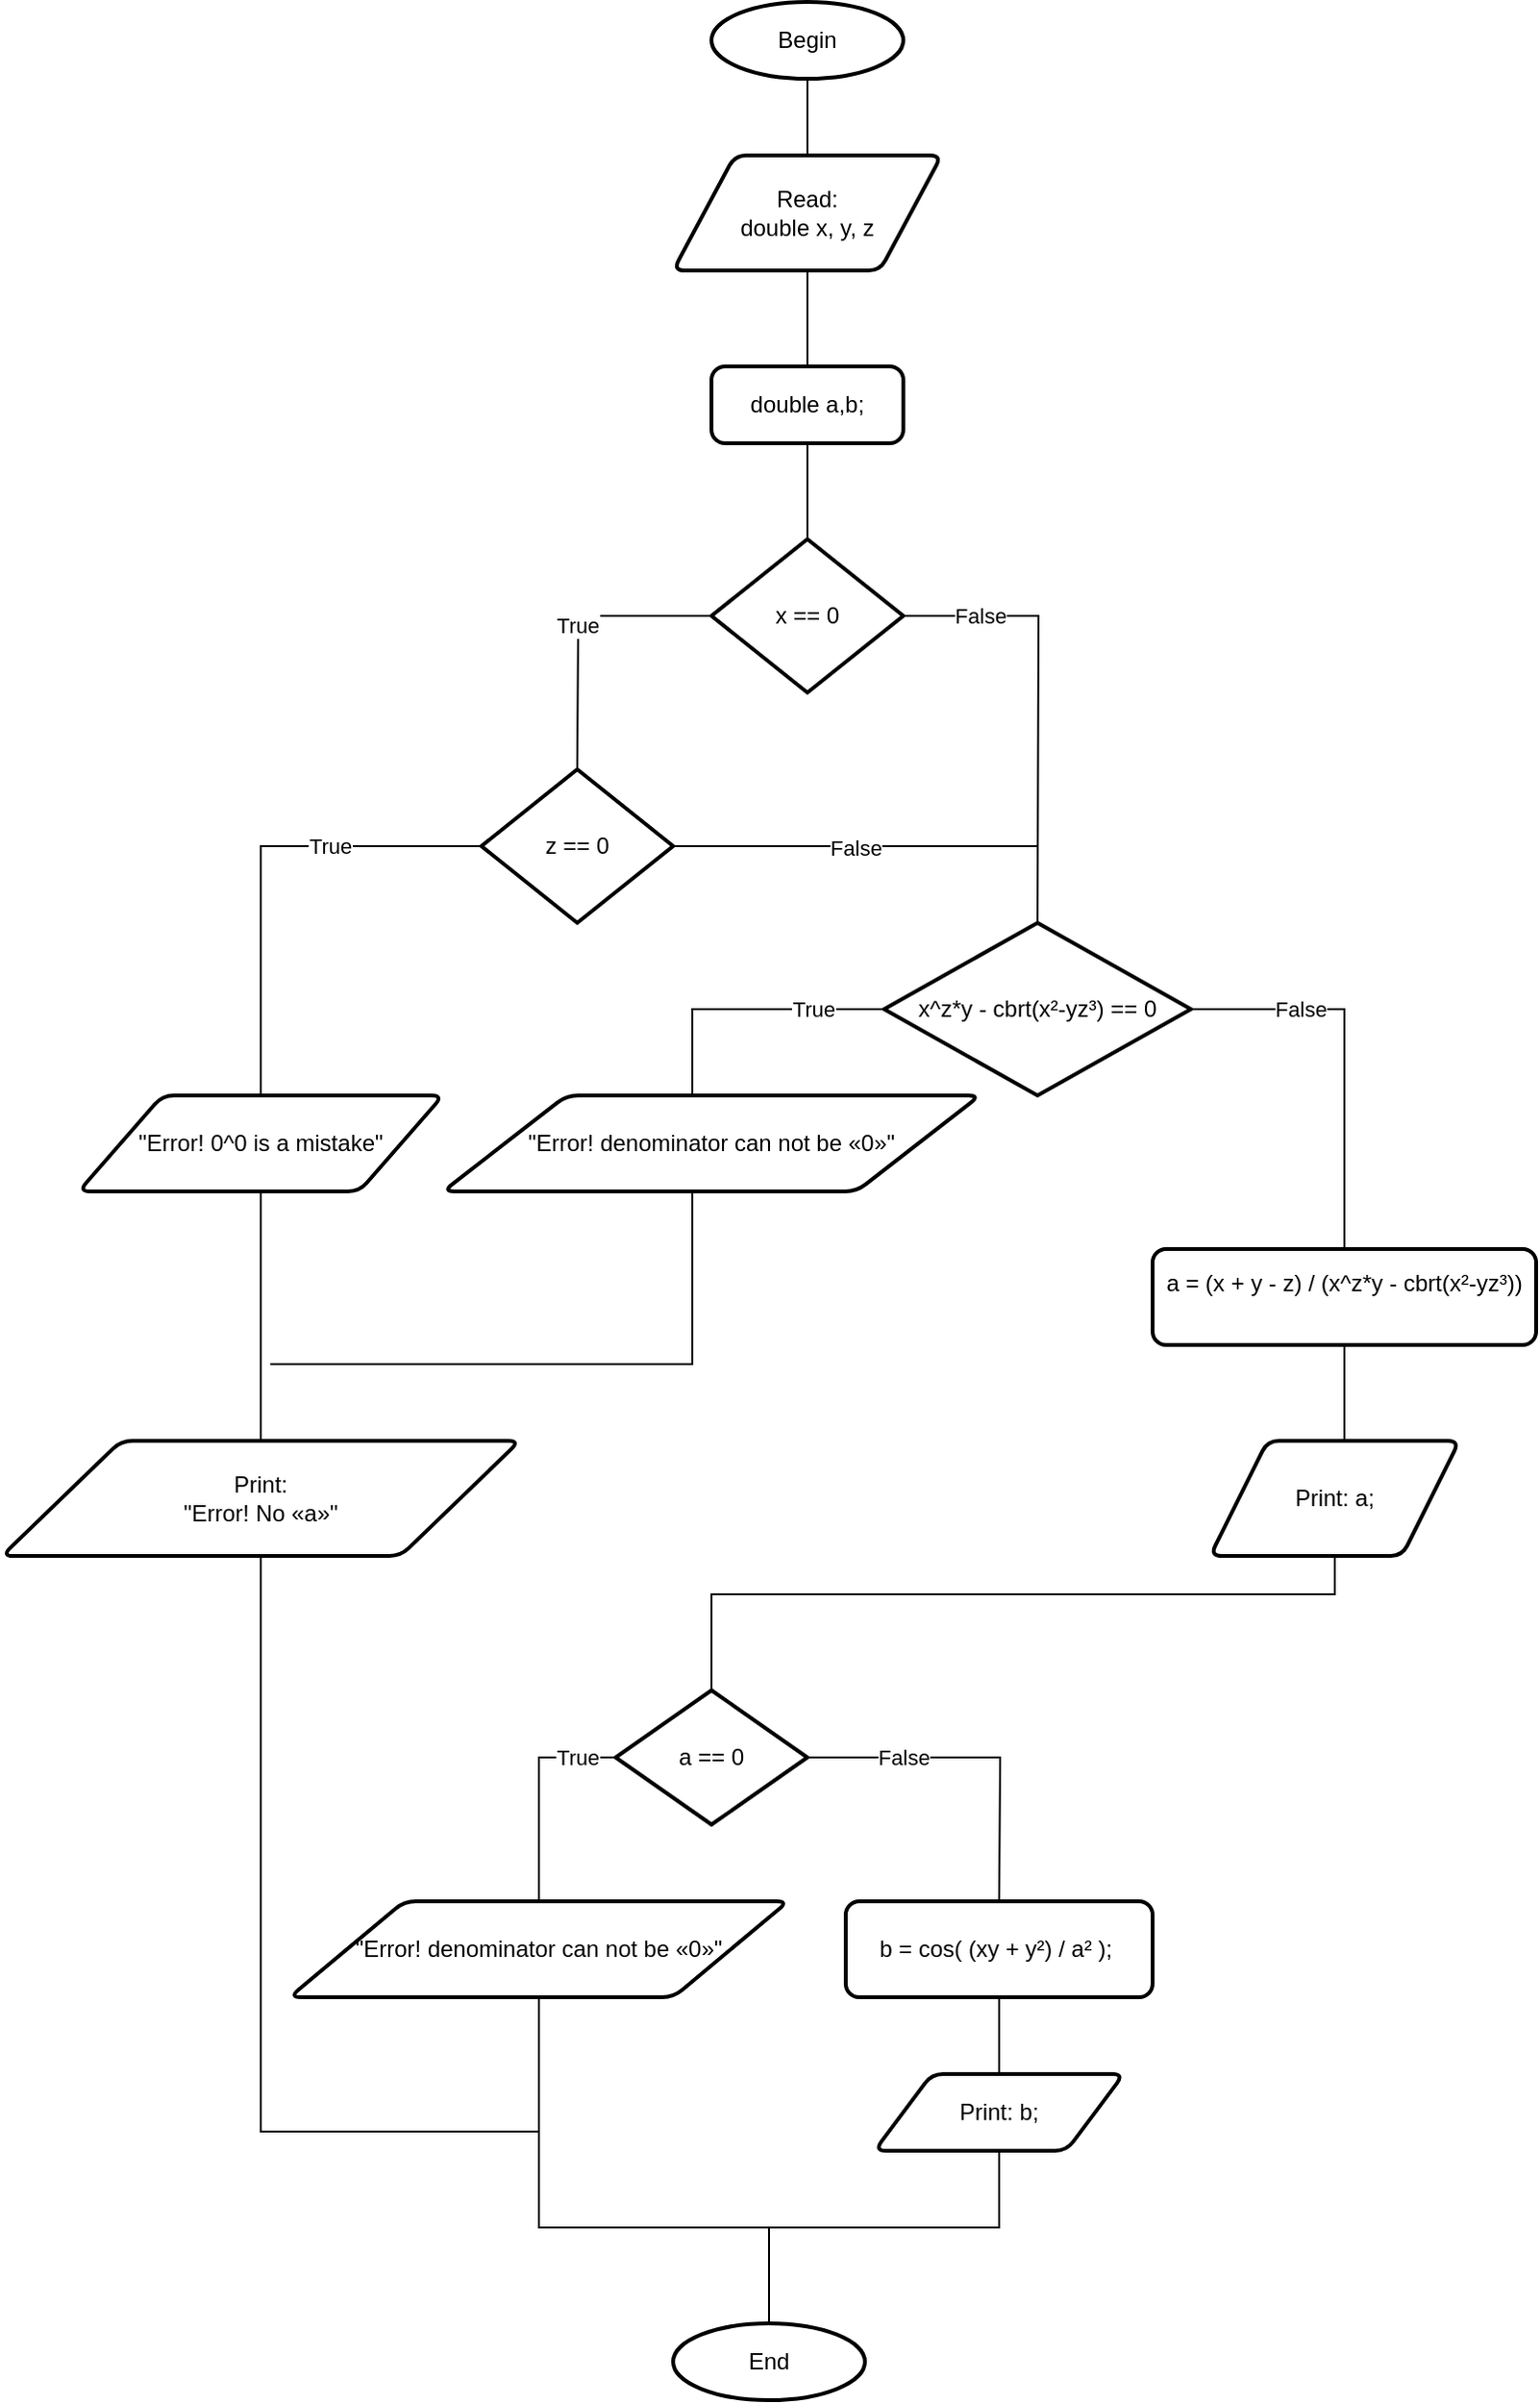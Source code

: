 <mxfile version="15.4.0" type="device" pages="2"><diagram id="rpO40xT4FaeFktKbrJfg" name="Завдання 1 (1)"><mxGraphModel dx="2076" dy="1214" grid="1" gridSize="10" guides="1" tooltips="1" connect="1" arrows="1" fold="1" page="1" pageScale="1" pageWidth="827" pageHeight="1169" math="0" shadow="0"><root><mxCell id="0"/><mxCell id="1" parent="0"/><mxCell id="z6weJ2VDVN67y5Y1R07Y-2" style="edgeStyle=orthogonalEdgeStyle;rounded=0;orthogonalLoop=1;jettySize=auto;html=1;endArrow=none;endFill=0;" edge="1" parent="1" source="z6weJ2VDVN67y5Y1R07Y-1"><mxGeometry relative="1" as="geometry"><mxPoint x="440" y="160" as="targetPoint"/></mxGeometry></mxCell><mxCell id="z6weJ2VDVN67y5Y1R07Y-1" value="Begin" style="strokeWidth=2;html=1;shape=mxgraph.flowchart.start_2;whiteSpace=wrap;" vertex="1" parent="1"><mxGeometry x="390" y="80" width="100" height="40" as="geometry"/></mxCell><mxCell id="z6weJ2VDVN67y5Y1R07Y-4" style="edgeStyle=orthogonalEdgeStyle;rounded=0;orthogonalLoop=1;jettySize=auto;html=1;endArrow=none;endFill=0;" edge="1" parent="1" source="z6weJ2VDVN67y5Y1R07Y-3"><mxGeometry relative="1" as="geometry"><mxPoint x="440" y="270" as="targetPoint"/></mxGeometry></mxCell><mxCell id="z6weJ2VDVN67y5Y1R07Y-3" value="Read:&lt;br&gt;double x, y, z" style="shape=parallelogram;html=1;strokeWidth=2;perimeter=parallelogramPerimeter;whiteSpace=wrap;rounded=1;arcSize=12;size=0.23;" vertex="1" parent="1"><mxGeometry x="370" y="160" width="140" height="60" as="geometry"/></mxCell><mxCell id="z6weJ2VDVN67y5Y1R07Y-8" style="edgeStyle=orthogonalEdgeStyle;rounded=0;orthogonalLoop=1;jettySize=auto;html=1;exitX=0.5;exitY=1;exitDx=0;exitDy=0;entryX=0.5;entryY=0;entryDx=0;entryDy=0;entryPerimeter=0;endArrow=none;endFill=0;" edge="1" parent="1" source="z6weJ2VDVN67y5Y1R07Y-5" target="z6weJ2VDVN67y5Y1R07Y-7"><mxGeometry relative="1" as="geometry"/></mxCell><mxCell id="z6weJ2VDVN67y5Y1R07Y-5" value="double a,b;" style="rounded=1;whiteSpace=wrap;html=1;absoluteArcSize=1;arcSize=14;strokeWidth=2;" vertex="1" parent="1"><mxGeometry x="390" y="270" width="100" height="40" as="geometry"/></mxCell><mxCell id="z6weJ2VDVN67y5Y1R07Y-9" value="False" style="edgeStyle=orthogonalEdgeStyle;rounded=0;orthogonalLoop=1;jettySize=auto;html=1;endArrow=none;endFill=0;" edge="1" parent="1" source="z6weJ2VDVN67y5Y1R07Y-7"><mxGeometry x="-0.652" relative="1" as="geometry"><mxPoint x="560" y="560" as="targetPoint"/><mxPoint as="offset"/></mxGeometry></mxCell><mxCell id="z6weJ2VDVN67y5Y1R07Y-10" value="True" style="edgeStyle=orthogonalEdgeStyle;rounded=0;orthogonalLoop=1;jettySize=auto;html=1;exitX=0;exitY=0.5;exitDx=0;exitDy=0;exitPerimeter=0;endArrow=none;endFill=0;" edge="1" parent="1" source="z6weJ2VDVN67y5Y1R07Y-7"><mxGeometry relative="1" as="geometry"><mxPoint x="320" y="480" as="targetPoint"/></mxGeometry></mxCell><mxCell id="z6weJ2VDVN67y5Y1R07Y-7" value="x == 0" style="strokeWidth=2;html=1;shape=mxgraph.flowchart.decision;whiteSpace=wrap;" vertex="1" parent="1"><mxGeometry x="390" y="360" width="100" height="80" as="geometry"/></mxCell><mxCell id="z6weJ2VDVN67y5Y1R07Y-12" value="False" style="edgeStyle=orthogonalEdgeStyle;rounded=0;orthogonalLoop=1;jettySize=auto;html=1;exitX=1;exitY=0.5;exitDx=0;exitDy=0;exitPerimeter=0;endArrow=none;endFill=0;" edge="1" parent="1" source="z6weJ2VDVN67y5Y1R07Y-11"><mxGeometry relative="1" as="geometry"><mxPoint x="560" y="520" as="targetPoint"/></mxGeometry></mxCell><mxCell id="z6weJ2VDVN67y5Y1R07Y-13" value="True" style="edgeStyle=orthogonalEdgeStyle;rounded=0;orthogonalLoop=1;jettySize=auto;html=1;entryX=0.5;entryY=0;entryDx=0;entryDy=0;endArrow=none;endFill=0;" edge="1" parent="1" source="z6weJ2VDVN67y5Y1R07Y-11" target="z6weJ2VDVN67y5Y1R07Y-15"><mxGeometry x="-0.349" relative="1" as="geometry"><mxPoint x="120" y="570" as="targetPoint"/><Array as="points"><mxPoint x="155" y="520"/></Array><mxPoint as="offset"/></mxGeometry></mxCell><mxCell id="z6weJ2VDVN67y5Y1R07Y-11" value="z == 0" style="strokeWidth=2;html=1;shape=mxgraph.flowchart.decision;whiteSpace=wrap;" vertex="1" parent="1"><mxGeometry x="270" y="480" width="100" height="80" as="geometry"/></mxCell><mxCell id="z6weJ2VDVN67y5Y1R07Y-22" style="edgeStyle=orthogonalEdgeStyle;rounded=0;orthogonalLoop=1;jettySize=auto;html=1;endArrow=none;endFill=0;" edge="1" parent="1" source="z6weJ2VDVN67y5Y1R07Y-15"><mxGeometry relative="1" as="geometry"><mxPoint x="155" y="830" as="targetPoint"/></mxGeometry></mxCell><mxCell id="z6weJ2VDVN67y5Y1R07Y-15" value="&quot;Error! 0^0 is a mistake&quot;" style="shape=parallelogram;html=1;strokeWidth=2;perimeter=parallelogramPerimeter;whiteSpace=wrap;rounded=1;arcSize=12;size=0.23;" vertex="1" parent="1"><mxGeometry x="60" y="650" width="190" height="50" as="geometry"/></mxCell><mxCell id="z6weJ2VDVN67y5Y1R07Y-18" value="False" style="edgeStyle=orthogonalEdgeStyle;rounded=0;orthogonalLoop=1;jettySize=auto;html=1;endArrow=none;endFill=0;" edge="1" parent="1" source="z6weJ2VDVN67y5Y1R07Y-16"><mxGeometry x="-0.442" relative="1" as="geometry"><mxPoint x="720" y="730" as="targetPoint"/><Array as="points"><mxPoint x="720" y="605"/><mxPoint x="720" y="700"/></Array><mxPoint as="offset"/></mxGeometry></mxCell><mxCell id="z6weJ2VDVN67y5Y1R07Y-19" value="True" style="edgeStyle=orthogonalEdgeStyle;rounded=0;orthogonalLoop=1;jettySize=auto;html=1;endArrow=none;endFill=0;" edge="1" parent="1" source="z6weJ2VDVN67y5Y1R07Y-16"><mxGeometry x="-0.487" relative="1" as="geometry"><mxPoint x="380" y="650" as="targetPoint"/><Array as="points"><mxPoint x="380" y="605"/></Array><mxPoint as="offset"/></mxGeometry></mxCell><mxCell id="z6weJ2VDVN67y5Y1R07Y-16" value="x^z*y - cbrt(x²-yz³) == 0" style="strokeWidth=2;html=1;shape=mxgraph.flowchart.decision;whiteSpace=wrap;" vertex="1" parent="1"><mxGeometry x="480" y="560" width="160" height="90" as="geometry"/></mxCell><mxCell id="z6weJ2VDVN67y5Y1R07Y-21" style="edgeStyle=orthogonalEdgeStyle;rounded=0;orthogonalLoop=1;jettySize=auto;html=1;endArrow=none;endFill=0;" edge="1" parent="1" source="z6weJ2VDVN67y5Y1R07Y-20"><mxGeometry relative="1" as="geometry"><mxPoint x="160" y="790" as="targetPoint"/><Array as="points"><mxPoint x="380" y="790"/></Array></mxGeometry></mxCell><mxCell id="z6weJ2VDVN67y5Y1R07Y-20" value="&quot;Error! denominator can not be «0»&quot;" style="shape=parallelogram;html=1;strokeWidth=2;perimeter=parallelogramPerimeter;whiteSpace=wrap;rounded=1;arcSize=12;size=0.23;" vertex="1" parent="1"><mxGeometry x="250" y="650" width="280" height="50" as="geometry"/></mxCell><mxCell id="z6weJ2VDVN67y5Y1R07Y-24" style="edgeStyle=orthogonalEdgeStyle;rounded=0;orthogonalLoop=1;jettySize=auto;html=1;endArrow=none;endFill=0;" edge="1" parent="1" source="z6weJ2VDVN67y5Y1R07Y-23"><mxGeometry relative="1" as="geometry"><mxPoint x="720" y="830" as="targetPoint"/></mxGeometry></mxCell><mxCell id="z6weJ2VDVN67y5Y1R07Y-23" value="a = (x + y - z) / (x^z*y - cbrt(x²-yz³))&lt;br&gt;&amp;nbsp;" style="rounded=1;whiteSpace=wrap;html=1;absoluteArcSize=1;arcSize=14;strokeWidth=2;" vertex="1" parent="1"><mxGeometry x="620" y="730" width="200" height="50" as="geometry"/></mxCell><mxCell id="z6weJ2VDVN67y5Y1R07Y-26" style="edgeStyle=orthogonalEdgeStyle;rounded=0;orthogonalLoop=1;jettySize=auto;html=1;endArrow=none;endFill=0;" edge="1" parent="1" source="z6weJ2VDVN67y5Y1R07Y-25"><mxGeometry relative="1" as="geometry"><mxPoint x="390" y="960" as="targetPoint"/><Array as="points"><mxPoint x="715" y="910"/><mxPoint x="390" y="910"/></Array></mxGeometry></mxCell><mxCell id="z6weJ2VDVN67y5Y1R07Y-25" value="Print: a;" style="shape=parallelogram;html=1;strokeWidth=2;perimeter=parallelogramPerimeter;whiteSpace=wrap;rounded=1;arcSize=12;size=0.23;" vertex="1" parent="1"><mxGeometry x="650" y="830" width="130" height="60" as="geometry"/></mxCell><mxCell id="z6weJ2VDVN67y5Y1R07Y-36" style="edgeStyle=orthogonalEdgeStyle;rounded=0;orthogonalLoop=1;jettySize=auto;html=1;endArrow=none;endFill=0;" edge="1" parent="1" source="z6weJ2VDVN67y5Y1R07Y-27"><mxGeometry relative="1" as="geometry"><mxPoint x="300" y="1190" as="targetPoint"/><Array as="points"><mxPoint x="155" y="1190"/></Array></mxGeometry></mxCell><mxCell id="z6weJ2VDVN67y5Y1R07Y-27" value="Print:&lt;br&gt;&quot;Error! No «a»&quot;" style="shape=parallelogram;html=1;strokeWidth=2;perimeter=parallelogramPerimeter;whiteSpace=wrap;rounded=1;arcSize=12;size=0.23;" vertex="1" parent="1"><mxGeometry x="20" y="830" width="270" height="60" as="geometry"/></mxCell><mxCell id="z6weJ2VDVN67y5Y1R07Y-29" value="False" style="edgeStyle=orthogonalEdgeStyle;rounded=0;orthogonalLoop=1;jettySize=auto;html=1;endArrow=none;endFill=0;" edge="1" parent="1" source="z6weJ2VDVN67y5Y1R07Y-28"><mxGeometry x="-0.429" relative="1" as="geometry"><mxPoint x="540" y="1070" as="targetPoint"/><mxPoint as="offset"/></mxGeometry></mxCell><mxCell id="z6weJ2VDVN67y5Y1R07Y-30" value="True" style="edgeStyle=orthogonalEdgeStyle;rounded=0;orthogonalLoop=1;jettySize=auto;html=1;entryX=0.5;entryY=0;entryDx=0;entryDy=0;endArrow=none;endFill=0;" edge="1" parent="1" source="z6weJ2VDVN67y5Y1R07Y-28" target="z6weJ2VDVN67y5Y1R07Y-31"><mxGeometry x="-0.652" relative="1" as="geometry"><mxPoint x="190" y="995" as="targetPoint"/><Array as="points"><mxPoint x="300" y="995"/></Array><mxPoint as="offset"/></mxGeometry></mxCell><mxCell id="z6weJ2VDVN67y5Y1R07Y-28" value="a == 0" style="strokeWidth=2;html=1;shape=mxgraph.flowchart.decision;whiteSpace=wrap;" vertex="1" parent="1"><mxGeometry x="340" y="960" width="100" height="70" as="geometry"/></mxCell><mxCell id="z6weJ2VDVN67y5Y1R07Y-37" style="edgeStyle=orthogonalEdgeStyle;rounded=0;orthogonalLoop=1;jettySize=auto;html=1;endArrow=none;endFill=0;" edge="1" parent="1" source="z6weJ2VDVN67y5Y1R07Y-31"><mxGeometry relative="1" as="geometry"><mxPoint x="420" y="1240" as="targetPoint"/><Array as="points"><mxPoint x="300" y="1240"/></Array></mxGeometry></mxCell><mxCell id="z6weJ2VDVN67y5Y1R07Y-31" value="&quot;Error! denominator can not be «0»&quot;" style="shape=parallelogram;html=1;strokeWidth=2;perimeter=parallelogramPerimeter;whiteSpace=wrap;rounded=1;arcSize=12;size=0.23;" vertex="1" parent="1"><mxGeometry x="170" y="1070" width="260" height="50" as="geometry"/></mxCell><mxCell id="z6weJ2VDVN67y5Y1R07Y-33" style="edgeStyle=orthogonalEdgeStyle;rounded=0;orthogonalLoop=1;jettySize=auto;html=1;entryX=0.5;entryY=0;entryDx=0;entryDy=0;endArrow=none;endFill=0;" edge="1" parent="1" source="z6weJ2VDVN67y5Y1R07Y-32" target="z6weJ2VDVN67y5Y1R07Y-35"><mxGeometry relative="1" as="geometry"><mxPoint x="540" y="1180" as="targetPoint"/></mxGeometry></mxCell><mxCell id="z6weJ2VDVN67y5Y1R07Y-32" value="b = cos( (xy + y²) / a² );&amp;nbsp;" style="rounded=1;whiteSpace=wrap;html=1;absoluteArcSize=1;arcSize=14;strokeWidth=2;" vertex="1" parent="1"><mxGeometry x="460" y="1070" width="160" height="50" as="geometry"/></mxCell><mxCell id="z6weJ2VDVN67y5Y1R07Y-38" style="edgeStyle=orthogonalEdgeStyle;rounded=0;orthogonalLoop=1;jettySize=auto;html=1;endArrow=none;endFill=0;" edge="1" parent="1" source="z6weJ2VDVN67y5Y1R07Y-35"><mxGeometry relative="1" as="geometry"><mxPoint x="420" y="1290" as="targetPoint"/><Array as="points"><mxPoint x="540" y="1240"/><mxPoint x="420" y="1240"/></Array></mxGeometry></mxCell><mxCell id="z6weJ2VDVN67y5Y1R07Y-35" value="Print: b;" style="shape=parallelogram;html=1;strokeWidth=2;perimeter=parallelogramPerimeter;whiteSpace=wrap;rounded=1;arcSize=12;size=0.23;" vertex="1" parent="1"><mxGeometry x="475" y="1160" width="130" height="40" as="geometry"/></mxCell><mxCell id="z6weJ2VDVN67y5Y1R07Y-39" value="End" style="strokeWidth=2;html=1;shape=mxgraph.flowchart.start_1;whiteSpace=wrap;" vertex="1" parent="1"><mxGeometry x="370" y="1290" width="100" height="40" as="geometry"/></mxCell></root></mxGraphModel></diagram><diagram id="l2FWL0IvUEeO7aqBTirT" name="Завдання 2 (10)"><mxGraphModel dx="1221" dy="714" grid="1" gridSize="10" guides="1" tooltips="1" connect="1" arrows="1" fold="1" page="1" pageScale="1" pageWidth="827" pageHeight="1169" math="0" shadow="0"><root><mxCell id="wAjXbunsWjRmCVMJ-qtD-0"/><mxCell id="wAjXbunsWjRmCVMJ-qtD-1" parent="wAjXbunsWjRmCVMJ-qtD-0"/><mxCell id="Hy0RH9ZzoEn9Hm4adNLi-1" style="edgeStyle=orthogonalEdgeStyle;rounded=0;orthogonalLoop=1;jettySize=auto;html=1;endArrow=none;endFill=0;" edge="1" parent="wAjXbunsWjRmCVMJ-qtD-1" source="Hy0RH9ZzoEn9Hm4adNLi-0"><mxGeometry relative="1" as="geometry"><mxPoint x="244" y="140" as="targetPoint"/></mxGeometry></mxCell><mxCell id="Hy0RH9ZzoEn9Hm4adNLi-0" value="Begin" style="strokeWidth=2;html=1;shape=mxgraph.flowchart.start_1;whiteSpace=wrap;" vertex="1" parent="wAjXbunsWjRmCVMJ-qtD-1"><mxGeometry x="194" y="40" width="100" height="60" as="geometry"/></mxCell><mxCell id="Hy0RH9ZzoEn9Hm4adNLi-3" style="edgeStyle=orthogonalEdgeStyle;rounded=0;orthogonalLoop=1;jettySize=auto;html=1;endArrow=none;endFill=0;" edge="1" parent="wAjXbunsWjRmCVMJ-qtD-1" source="Hy0RH9ZzoEn9Hm4adNLi-2"><mxGeometry relative="1" as="geometry"><mxPoint x="245" y="240" as="targetPoint"/></mxGeometry></mxCell><mxCell id="Hy0RH9ZzoEn9Hm4adNLi-2" value="Read:&lt;br&gt;n, m є N&amp;nbsp;" style="shape=parallelogram;html=1;strokeWidth=2;perimeter=parallelogramPerimeter;whiteSpace=wrap;rounded=1;arcSize=12;size=0.23;" vertex="1" parent="wAjXbunsWjRmCVMJ-qtD-1"><mxGeometry x="180" y="140" width="130" height="60" as="geometry"/></mxCell><mxCell id="Hy0RH9ZzoEn9Hm4adNLi-5" style="edgeStyle=orthogonalEdgeStyle;rounded=0;orthogonalLoop=1;jettySize=auto;html=1;endArrow=none;endFill=0;" edge="1" parent="wAjXbunsWjRmCVMJ-qtD-1" source="Hy0RH9ZzoEn9Hm4adNLi-4"><mxGeometry relative="1" as="geometry"><mxPoint x="244" y="340" as="targetPoint"/></mxGeometry></mxCell><mxCell id="Hy0RH9ZzoEn9Hm4adNLi-4" value="int sum_n =0;&lt;br&gt;int sum_m = 0;" style="rounded=1;whiteSpace=wrap;html=1;absoluteArcSize=1;arcSize=14;strokeWidth=2;" vertex="1" parent="wAjXbunsWjRmCVMJ-qtD-1"><mxGeometry x="194" y="240" width="100" height="60" as="geometry"/></mxCell><mxCell id="Hy0RH9ZzoEn9Hm4adNLi-9" style="edgeStyle=orthogonalEdgeStyle;rounded=0;orthogonalLoop=1;jettySize=auto;html=1;endArrow=none;endFill=0;" edge="1" parent="wAjXbunsWjRmCVMJ-qtD-1" source="Hy0RH9ZzoEn9Hm4adNLi-8"><mxGeometry relative="1" as="geometry"><mxPoint x="244" y="450" as="targetPoint"/></mxGeometry></mxCell><mxCell id="Hy0RH9ZzoEn9Hm4adNLi-11" style="edgeStyle=orthogonalEdgeStyle;rounded=0;orthogonalLoop=1;jettySize=auto;html=1;endArrow=none;endFill=0;" edge="1" parent="wAjXbunsWjRmCVMJ-qtD-1" source="Hy0RH9ZzoEn9Hm4adNLi-8"><mxGeometry relative="1" as="geometry"><mxPoint x="390" y="690" as="targetPoint"/></mxGeometry></mxCell><mxCell id="Hy0RH9ZzoEn9Hm4adNLi-8" value="i = 1;&lt;br&gt;i&amp;lt;n;&lt;br&gt;i++;" style="shape=hexagon;perimeter=hexagonPerimeter2;whiteSpace=wrap;html=1;fixedSize=1;" vertex="1" parent="wAjXbunsWjRmCVMJ-qtD-1"><mxGeometry x="184" y="340" width="120" height="70" as="geometry"/></mxCell><mxCell id="Hy0RH9ZzoEn9Hm4adNLi-13" value="True" style="edgeStyle=orthogonalEdgeStyle;rounded=0;orthogonalLoop=1;jettySize=auto;html=1;endArrow=none;endFill=0;" edge="1" parent="wAjXbunsWjRmCVMJ-qtD-1" source="Hy0RH9ZzoEn9Hm4adNLi-12"><mxGeometry x="-0.597" relative="1" as="geometry"><mxPoint x="130" y="540" as="targetPoint"/><mxPoint as="offset"/></mxGeometry></mxCell><mxCell id="Hy0RH9ZzoEn9Hm4adNLi-14" value="False" style="edgeStyle=orthogonalEdgeStyle;rounded=0;orthogonalLoop=1;jettySize=auto;html=1;endArrow=none;endFill=0;" edge="1" parent="wAjXbunsWjRmCVMJ-qtD-1" source="Hy0RH9ZzoEn9Hm4adNLi-12"><mxGeometry x="-0.876" relative="1" as="geometry"><mxPoint x="130" y="610" as="targetPoint"/><Array as="points"><mxPoint x="340" y="485"/><mxPoint x="340" y="630"/><mxPoint x="130" y="630"/></Array><mxPoint as="offset"/></mxGeometry></mxCell><mxCell id="Hy0RH9ZzoEn9Hm4adNLi-12" value="n % i == 0" style="strokeWidth=2;html=1;shape=mxgraph.flowchart.decision;whiteSpace=wrap;" vertex="1" parent="wAjXbunsWjRmCVMJ-qtD-1"><mxGeometry x="194" y="450" width="100" height="70" as="geometry"/></mxCell><mxCell id="NR4gCN1-gqP1Tv9y2CKb-1" style="edgeStyle=orthogonalEdgeStyle;rounded=0;orthogonalLoop=1;jettySize=auto;html=1;endArrow=classic;endFill=1;" edge="1" parent="wAjXbunsWjRmCVMJ-qtD-1" source="NR4gCN1-gqP1Tv9y2CKb-0"><mxGeometry relative="1" as="geometry"><mxPoint x="244" y="320" as="targetPoint"/><Array as="points"><mxPoint x="130" y="630"/><mxPoint x="50" y="630"/><mxPoint x="50" y="320"/><mxPoint x="184" y="320"/></Array></mxGeometry></mxCell><mxCell id="NR4gCN1-gqP1Tv9y2CKb-0" value="sum_n += i;" style="rounded=1;whiteSpace=wrap;html=1;absoluteArcSize=1;arcSize=14;strokeWidth=2;" vertex="1" parent="wAjXbunsWjRmCVMJ-qtD-1"><mxGeometry x="80" y="540" width="100" height="50" as="geometry"/></mxCell><mxCell id="NR4gCN1-gqP1Tv9y2CKb-2" style="edgeStyle=orthogonalEdgeStyle;rounded=0;orthogonalLoop=1;jettySize=auto;html=1;endArrow=none;endFill=0;" edge="1" parent="wAjXbunsWjRmCVMJ-qtD-1" source="NR4gCN1-gqP1Tv9y2CKb-3"><mxGeometry relative="1" as="geometry"><mxPoint x="388" y="780" as="targetPoint"/></mxGeometry></mxCell><mxCell id="NR4gCN1-gqP1Tv9y2CKb-9" style="edgeStyle=orthogonalEdgeStyle;rounded=0;orthogonalLoop=1;jettySize=auto;html=1;endArrow=none;endFill=0;" edge="1" parent="wAjXbunsWjRmCVMJ-qtD-1" source="NR4gCN1-gqP1Tv9y2CKb-3"><mxGeometry relative="1" as="geometry"><mxPoint x="540" y="1040" as="targetPoint"/><Array as="points"><mxPoint x="540" y="705"/><mxPoint x="540" y="1000"/></Array></mxGeometry></mxCell><mxCell id="NR4gCN1-gqP1Tv9y2CKb-3" value="i = 1;&lt;br&gt;i&amp;lt;m;&lt;br&gt;i++;" style="shape=hexagon;perimeter=hexagonPerimeter2;whiteSpace=wrap;html=1;fixedSize=1;" vertex="1" parent="wAjXbunsWjRmCVMJ-qtD-1"><mxGeometry x="328" y="670" width="120" height="70" as="geometry"/></mxCell><mxCell id="NR4gCN1-gqP1Tv9y2CKb-4" value="True" style="edgeStyle=orthogonalEdgeStyle;rounded=0;orthogonalLoop=1;jettySize=auto;html=1;endArrow=none;endFill=0;" edge="1" parent="wAjXbunsWjRmCVMJ-qtD-1" source="NR4gCN1-gqP1Tv9y2CKb-6"><mxGeometry x="-0.597" relative="1" as="geometry"><mxPoint x="274" y="870" as="targetPoint"/><mxPoint as="offset"/></mxGeometry></mxCell><mxCell id="NR4gCN1-gqP1Tv9y2CKb-5" value="False" style="edgeStyle=orthogonalEdgeStyle;rounded=0;orthogonalLoop=1;jettySize=auto;html=1;endArrow=none;endFill=0;" edge="1" parent="wAjXbunsWjRmCVMJ-qtD-1" source="NR4gCN1-gqP1Tv9y2CKb-6"><mxGeometry x="-0.876" relative="1" as="geometry"><mxPoint x="274" y="940" as="targetPoint"/><Array as="points"><mxPoint x="484" y="815"/><mxPoint x="484" y="960"/><mxPoint x="274" y="960"/></Array><mxPoint as="offset"/></mxGeometry></mxCell><mxCell id="NR4gCN1-gqP1Tv9y2CKb-6" value="m % i == 0" style="strokeWidth=2;html=1;shape=mxgraph.flowchart.decision;whiteSpace=wrap;" vertex="1" parent="wAjXbunsWjRmCVMJ-qtD-1"><mxGeometry x="338" y="780" width="100" height="70" as="geometry"/></mxCell><mxCell id="NR4gCN1-gqP1Tv9y2CKb-7" style="edgeStyle=orthogonalEdgeStyle;rounded=0;orthogonalLoop=1;jettySize=auto;html=1;endArrow=classic;endFill=1;" edge="1" parent="wAjXbunsWjRmCVMJ-qtD-1" source="NR4gCN1-gqP1Tv9y2CKb-8"><mxGeometry relative="1" as="geometry"><mxPoint x="388" y="650" as="targetPoint"/><Array as="points"><mxPoint x="274" y="960"/><mxPoint x="194" y="960"/><mxPoint x="194" y="650"/><mxPoint x="328" y="650"/></Array></mxGeometry></mxCell><mxCell id="NR4gCN1-gqP1Tv9y2CKb-8" value="sum_m += i;" style="rounded=1;whiteSpace=wrap;html=1;absoluteArcSize=1;arcSize=14;strokeWidth=2;" vertex="1" parent="wAjXbunsWjRmCVMJ-qtD-1"><mxGeometry x="224" y="870" width="100" height="50" as="geometry"/></mxCell><mxCell id="NR4gCN1-gqP1Tv9y2CKb-11" value="False" style="edgeStyle=orthogonalEdgeStyle;rounded=0;orthogonalLoop=1;jettySize=auto;html=1;endArrow=none;endFill=0;entryX=0.571;entryY=0.01;entryDx=0;entryDy=0;entryPerimeter=0;" edge="1" parent="wAjXbunsWjRmCVMJ-qtD-1" source="NR4gCN1-gqP1Tv9y2CKb-10" target="NR4gCN1-gqP1Tv9y2CKb-20"><mxGeometry x="-0.81" relative="1" as="geometry"><mxPoint x="630" y="1150" as="targetPoint"/><Array as="points"><mxPoint x="630" y="980"/><mxPoint x="630" y="1151"/><mxPoint x="626" y="1151"/></Array><mxPoint as="offset"/></mxGeometry></mxCell><mxCell id="NR4gCN1-gqP1Tv9y2CKb-12" value="True" style="edgeStyle=orthogonalEdgeStyle;rounded=0;orthogonalLoop=1;jettySize=auto;html=1;endArrow=none;endFill=0;" edge="1" parent="wAjXbunsWjRmCVMJ-qtD-1" source="NR4gCN1-gqP1Tv9y2CKb-10"><mxGeometry x="-0.385" relative="1" as="geometry"><mxPoint x="410" y="1030" as="targetPoint"/><Array as="points"><mxPoint x="410" y="980"/></Array><mxPoint as="offset"/></mxGeometry></mxCell><mxCell id="NR4gCN1-gqP1Tv9y2CKb-10" value="sum_n == m" style="strokeWidth=2;html=1;shape=mxgraph.flowchart.decision;whiteSpace=wrap;" vertex="1" parent="wAjXbunsWjRmCVMJ-qtD-1"><mxGeometry x="490" y="930" width="100" height="100" as="geometry"/></mxCell><mxCell id="NR4gCN1-gqP1Tv9y2CKb-16" value="False" style="edgeStyle=orthogonalEdgeStyle;rounded=0;orthogonalLoop=1;jettySize=auto;html=1;endArrow=none;endFill=0;" edge="1" parent="wAjXbunsWjRmCVMJ-qtD-1" source="NR4gCN1-gqP1Tv9y2CKb-18"><mxGeometry x="-0.647" relative="1" as="geometry"><mxPoint x="630" y="1080" as="targetPoint"/><Array as="points"><mxPoint x="540" y="1080"/></Array><mxPoint as="offset"/></mxGeometry></mxCell><mxCell id="NR4gCN1-gqP1Tv9y2CKb-17" value="True" style="edgeStyle=orthogonalEdgeStyle;rounded=0;orthogonalLoop=1;jettySize=auto;html=1;endArrow=none;endFill=0;" edge="1" parent="wAjXbunsWjRmCVMJ-qtD-1" source="NR4gCN1-gqP1Tv9y2CKb-18"><mxGeometry x="-0.385" relative="1" as="geometry"><mxPoint x="280" y="1130" as="targetPoint"/><Array as="points"><mxPoint x="280" y="1080"/></Array><mxPoint as="offset"/></mxGeometry></mxCell><mxCell id="NR4gCN1-gqP1Tv9y2CKb-18" value="sum_m == n" style="strokeWidth=2;html=1;shape=mxgraph.flowchart.decision;whiteSpace=wrap;" vertex="1" parent="wAjXbunsWjRmCVMJ-qtD-1"><mxGeometry x="360" y="1030" width="100" height="100" as="geometry"/></mxCell><mxCell id="NR4gCN1-gqP1Tv9y2CKb-19" value="True. Numbers are amicable." style="shape=parallelogram;html=1;strokeWidth=2;perimeter=parallelogramPerimeter;whiteSpace=wrap;rounded=1;arcSize=12;size=0.23;" vertex="1" parent="wAjXbunsWjRmCVMJ-qtD-1"><mxGeometry x="210" y="1130" width="150" height="80" as="geometry"/></mxCell><mxCell id="NR4gCN1-gqP1Tv9y2CKb-22" style="edgeStyle=orthogonalEdgeStyle;rounded=0;orthogonalLoop=1;jettySize=auto;html=1;endArrow=none;endFill=0;" edge="1" parent="wAjXbunsWjRmCVMJ-qtD-1" source="NR4gCN1-gqP1Tv9y2CKb-20"><mxGeometry relative="1" as="geometry"><mxPoint x="440" y="1270" as="targetPoint"/><Array as="points"><mxPoint x="630" y="1270"/></Array></mxGeometry></mxCell><mxCell id="NR4gCN1-gqP1Tv9y2CKb-20" value="False. Numbers are not amicable." style="shape=parallelogram;html=1;strokeWidth=2;perimeter=parallelogramPerimeter;whiteSpace=wrap;rounded=1;arcSize=12;size=0.23;" vertex="1" parent="wAjXbunsWjRmCVMJ-qtD-1"><mxGeometry x="540" y="1130" width="180" height="80" as="geometry"/></mxCell><mxCell id="NR4gCN1-gqP1Tv9y2CKb-21" style="edgeStyle=orthogonalEdgeStyle;rounded=0;orthogonalLoop=1;jettySize=auto;html=1;exitX=0.5;exitY=1;exitDx=0;exitDy=0;endArrow=none;endFill=0;" edge="1" parent="wAjXbunsWjRmCVMJ-qtD-1" source="NR4gCN1-gqP1Tv9y2CKb-19"><mxGeometry relative="1" as="geometry"><mxPoint x="440" y="1310" as="targetPoint"/><Array as="points"><mxPoint x="285" y="1270"/></Array></mxGeometry></mxCell><mxCell id="NR4gCN1-gqP1Tv9y2CKb-23" value="End" style="strokeWidth=2;html=1;shape=mxgraph.flowchart.start_1;whiteSpace=wrap;" vertex="1" parent="wAjXbunsWjRmCVMJ-qtD-1"><mxGeometry x="390" y="1310" width="100" height="60" as="geometry"/></mxCell></root></mxGraphModel></diagram></mxfile>